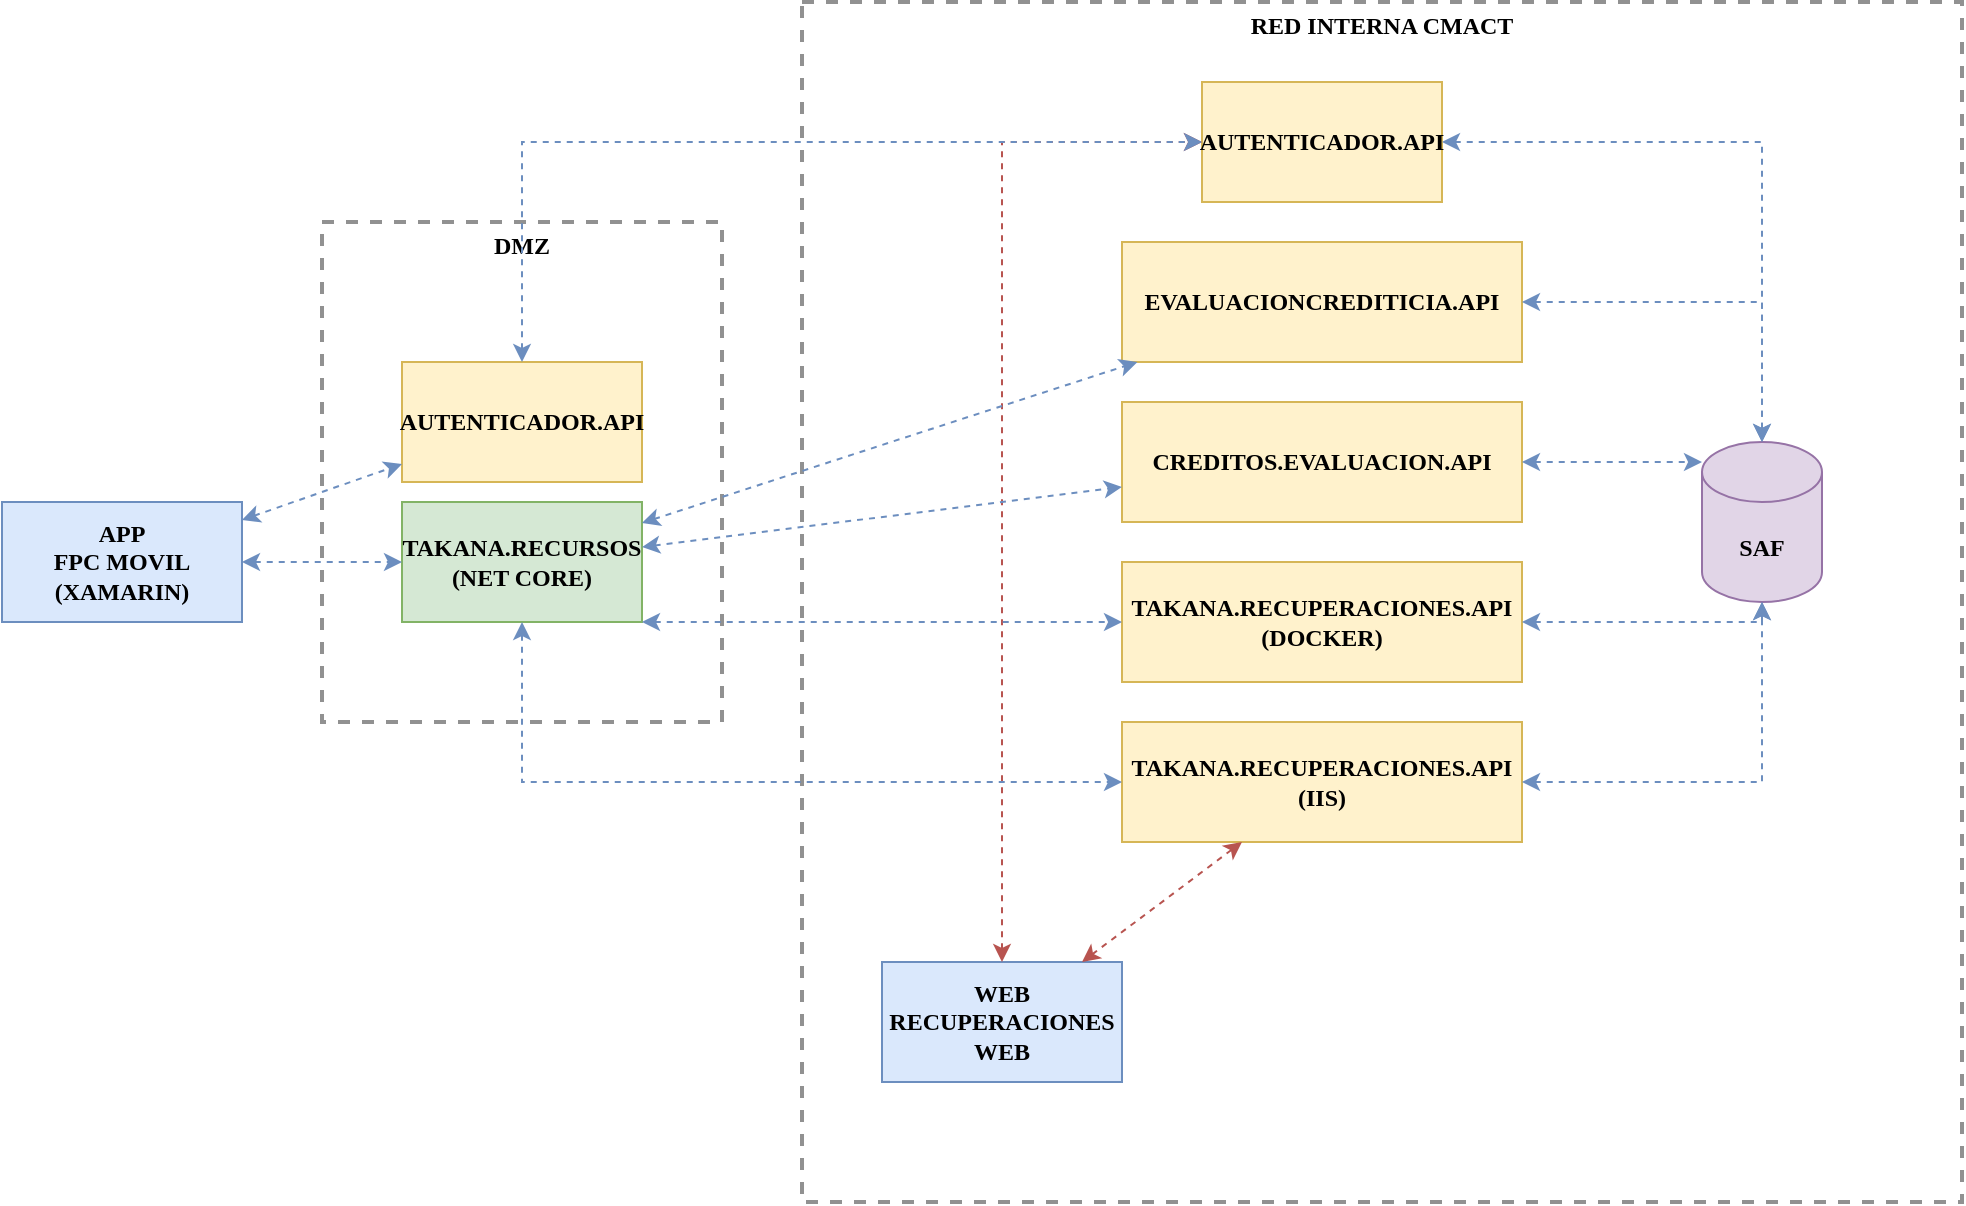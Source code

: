 <mxfile version="19.0.3" type="device" pages="2"><diagram id="JqJKgUEC5or0vGtcrrHG" name="AS-IS"><mxGraphModel dx="1422" dy="857" grid="1" gridSize="10" guides="1" tooltips="1" connect="1" arrows="1" fold="1" page="1" pageScale="1" pageWidth="1169" pageHeight="827" math="0" shadow="0"><root><mxCell id="0"/><mxCell id="1" parent="0"/><mxCell id="t2Uvdo6rMWqvV2p9OhOa-10" value="&lt;font data-font-src=&quot;https://fonts.googleapis.com/css?family=JetBrains+Mono&quot; face=&quot;JetBrains Mono&quot;&gt;RED INTERNA CMACT&lt;/font&gt;" style="fontStyle=1;verticalAlign=top;align=center;spacingTop=-2;fillColor=none;rounded=0;whiteSpace=wrap;html=1;strokeColor=#919191;strokeWidth=2;dashed=1;container=1;collapsible=0;expand=0;recursiveResize=0;fontFamily=JetBrainsMono;fontSource=https%3A%2F%2Ffonts.googleapis.com%2Fcss%3Ffamily%3DJetBrainsMono;" vertex="1" parent="1"><mxGeometry x="440" y="80" width="580" height="600" as="geometry"/></mxCell><mxCell id="t2Uvdo6rMWqvV2p9OhOa-8" value="AUTENTICADOR.API" style="rounded=0;whiteSpace=wrap;html=1;fontFamily=JetBrains Mono;fontSource=https%3A%2F%2Ffonts.googleapis.com%2Fcss%3Ffamily%3DJetBrains%2BMono;fillColor=#fff2cc;strokeColor=#d6b656;fontStyle=1" vertex="1" parent="t2Uvdo6rMWqvV2p9OhOa-10"><mxGeometry x="200" y="40" width="120" height="60" as="geometry"/></mxCell><mxCell id="t2Uvdo6rMWqvV2p9OhOa-13" value="EVALUACIONCREDITICIA.API" style="rounded=0;whiteSpace=wrap;html=1;fontFamily=JetBrains Mono;fontSource=https%3A%2F%2Ffonts.googleapis.com%2Fcss%3Ffamily%3DJetBrains%2BMono;fillColor=#fff2cc;strokeColor=#d6b656;fontStyle=1" vertex="1" parent="t2Uvdo6rMWqvV2p9OhOa-10"><mxGeometry x="160" y="120" width="200" height="60" as="geometry"/></mxCell><mxCell id="t2Uvdo6rMWqvV2p9OhOa-15" value="CREDITOS.EVALUACION.API" style="rounded=0;whiteSpace=wrap;html=1;fontFamily=JetBrains Mono;fontSource=https%3A%2F%2Ffonts.googleapis.com%2Fcss%3Ffamily%3DJetBrains%2BMono;fillColor=#fff2cc;strokeColor=#d6b656;fontStyle=1" vertex="1" parent="t2Uvdo6rMWqvV2p9OhOa-10"><mxGeometry x="160" y="200" width="200" height="60" as="geometry"/></mxCell><mxCell id="t2Uvdo6rMWqvV2p9OhOa-17" value="TAKANA.RECUPERACIONES.API&lt;br&gt;(DOCKER)" style="rounded=0;whiteSpace=wrap;html=1;fontFamily=JetBrains Mono;fontSource=https%3A%2F%2Ffonts.googleapis.com%2Fcss%3Ffamily%3DJetBrains%2BMono;fillColor=#fff2cc;strokeColor=#d6b656;fontStyle=1" vertex="1" parent="t2Uvdo6rMWqvV2p9OhOa-10"><mxGeometry x="160" y="280" width="200" height="60" as="geometry"/></mxCell><mxCell id="t2Uvdo6rMWqvV2p9OhOa-19" value="TAKANA.RECUPERACIONES.API&lt;br&gt;(IIS)" style="rounded=0;whiteSpace=wrap;html=1;fontFamily=JetBrains Mono;fontSource=https%3A%2F%2Ffonts.googleapis.com%2Fcss%3Ffamily%3DJetBrains%2BMono;fillColor=#fff2cc;strokeColor=#d6b656;fontStyle=1" vertex="1" parent="t2Uvdo6rMWqvV2p9OhOa-10"><mxGeometry x="160" y="360" width="200" height="60" as="geometry"/></mxCell><mxCell id="t2Uvdo6rMWqvV2p9OhOa-6" value="WEB&lt;br&gt;RECUPERACIONES WEB" style="rounded=0;whiteSpace=wrap;html=1;fontFamily=JetBrains Mono;fontSource=https%3A%2F%2Ffonts.googleapis.com%2Fcss%3Ffamily%3DJetBrains%2BMono;fillColor=#dae8fc;strokeColor=#6c8ebf;fontStyle=1" vertex="1" parent="t2Uvdo6rMWqvV2p9OhOa-10"><mxGeometry x="40" y="480" width="120" height="60" as="geometry"/></mxCell><mxCell id="SfU5YuYcYdWHBmhgqAwf-4" value="SAF" style="shape=cylinder3;whiteSpace=wrap;html=1;boundedLbl=1;backgroundOutline=1;size=15;fontFamily=JetBrains Mono;fontSource=https%3A%2F%2Ffonts.googleapis.com%2Fcss%3Ffamily%3DJetBrains%2BMono;fillColor=#e1d5e7;strokeColor=#9673a6;fontStyle=1" vertex="1" parent="t2Uvdo6rMWqvV2p9OhOa-10"><mxGeometry x="450" y="220" width="60" height="80" as="geometry"/></mxCell><mxCell id="SfU5YuYcYdWHBmhgqAwf-5" value="" style="endArrow=classic;html=1;rounded=0;fontFamily=JetBrains Mono;fontSource=https%3A%2F%2Ffonts.googleapis.com%2Fcss%3Ffamily%3DJetBrains%2BMono;dashed=1;startArrow=classic;startFill=1;fillColor=#dae8fc;strokeColor=#6c8ebf;" edge="1" parent="t2Uvdo6rMWqvV2p9OhOa-10" source="t2Uvdo6rMWqvV2p9OhOa-8" target="SfU5YuYcYdWHBmhgqAwf-4"><mxGeometry width="50" height="50" relative="1" as="geometry"><mxPoint x="-70" y="199" as="sourcePoint"/><mxPoint x="210" y="101" as="targetPoint"/><Array as="points"><mxPoint x="480" y="70"/></Array></mxGeometry></mxCell><mxCell id="SfU5YuYcYdWHBmhgqAwf-6" value="" style="endArrow=classic;html=1;rounded=0;fontFamily=JetBrains Mono;fontSource=https%3A%2F%2Ffonts.googleapis.com%2Fcss%3Ffamily%3DJetBrains%2BMono;dashed=1;startArrow=classic;startFill=1;fillColor=#dae8fc;strokeColor=#6c8ebf;" edge="1" parent="t2Uvdo6rMWqvV2p9OhOa-10" source="t2Uvdo6rMWqvV2p9OhOa-13" target="SfU5YuYcYdWHBmhgqAwf-4"><mxGeometry width="50" height="50" relative="1" as="geometry"><mxPoint x="330" y="106.667" as="sourcePoint"/><mxPoint x="510" y="186.667" as="targetPoint"/><Array as="points"><mxPoint x="480" y="150"/></Array></mxGeometry></mxCell><mxCell id="SfU5YuYcYdWHBmhgqAwf-7" value="" style="endArrow=classic;html=1;rounded=0;fontFamily=JetBrains Mono;fontSource=https%3A%2F%2Ffonts.googleapis.com%2Fcss%3Ffamily%3DJetBrains%2BMono;dashed=1;startArrow=classic;startFill=1;fillColor=#dae8fc;strokeColor=#6c8ebf;" edge="1" parent="t2Uvdo6rMWqvV2p9OhOa-10" source="t2Uvdo6rMWqvV2p9OhOa-15" target="SfU5YuYcYdWHBmhgqAwf-4"><mxGeometry width="50" height="50" relative="1" as="geometry"><mxPoint x="370" y="174.815" as="sourcePoint"/><mxPoint x="510" y="195.556" as="targetPoint"/><Array as="points"><mxPoint x="450" y="230"/></Array></mxGeometry></mxCell><mxCell id="SfU5YuYcYdWHBmhgqAwf-8" value="" style="endArrow=classic;html=1;rounded=0;fontFamily=JetBrains Mono;fontSource=https%3A%2F%2Ffonts.googleapis.com%2Fcss%3Ffamily%3DJetBrains%2BMono;dashed=1;startArrow=classic;startFill=1;fillColor=#dae8fc;strokeColor=#6c8ebf;" edge="1" parent="t2Uvdo6rMWqvV2p9OhOa-10" source="t2Uvdo6rMWqvV2p9OhOa-17" target="SfU5YuYcYdWHBmhgqAwf-4"><mxGeometry width="50" height="50" relative="1" as="geometry"><mxPoint x="370" y="225.185" as="sourcePoint"/><mxPoint x="510" y="204.444" as="targetPoint"/><Array as="points"><mxPoint x="480" y="310"/></Array></mxGeometry></mxCell><mxCell id="SfU5YuYcYdWHBmhgqAwf-9" value="" style="endArrow=classic;html=1;rounded=0;fontFamily=JetBrains Mono;fontSource=https%3A%2F%2Ffonts.googleapis.com%2Fcss%3Ffamily%3DJetBrains%2BMono;dashed=1;startArrow=classic;startFill=1;fillColor=#dae8fc;strokeColor=#6c8ebf;" edge="1" parent="t2Uvdo6rMWqvV2p9OhOa-10" source="t2Uvdo6rMWqvV2p9OhOa-19" target="SfU5YuYcYdWHBmhgqAwf-4"><mxGeometry width="50" height="50" relative="1" as="geometry"><mxPoint x="337.5" y="290" as="sourcePoint"/><mxPoint x="510" y="213.333" as="targetPoint"/><Array as="points"><mxPoint x="480" y="390"/></Array></mxGeometry></mxCell><mxCell id="SfU5YuYcYdWHBmhgqAwf-12" value="" style="endArrow=classic;html=1;rounded=0;fontFamily=JetBrains Mono;fontSource=https%3A%2F%2Ffonts.googleapis.com%2Fcss%3Ffamily%3DJetBrains%2BMono;dashed=1;startArrow=classic;startFill=1;fillColor=#f8cecc;strokeColor=#b85450;" edge="1" parent="t2Uvdo6rMWqvV2p9OhOa-10" source="t2Uvdo6rMWqvV2p9OhOa-6" target="t2Uvdo6rMWqvV2p9OhOa-8"><mxGeometry width="50" height="50" relative="1" as="geometry"><mxPoint x="-270" y="290" as="sourcePoint"/><mxPoint x="-190" y="290" as="targetPoint"/><Array as="points"><mxPoint x="100" y="70"/></Array></mxGeometry></mxCell><mxCell id="SfU5YuYcYdWHBmhgqAwf-13" value="" style="endArrow=classic;html=1;rounded=0;fontFamily=JetBrains Mono;fontSource=https%3A%2F%2Ffonts.googleapis.com%2Fcss%3Ffamily%3DJetBrains%2BMono;dashed=1;startArrow=classic;startFill=1;fillColor=#f8cecc;strokeColor=#b85450;" edge="1" parent="t2Uvdo6rMWqvV2p9OhOa-10" source="t2Uvdo6rMWqvV2p9OhOa-6" target="t2Uvdo6rMWqvV2p9OhOa-19"><mxGeometry width="50" height="50" relative="1" as="geometry"><mxPoint x="110" y="490" as="sourcePoint"/><mxPoint x="210" y="80" as="targetPoint"/><Array as="points"/></mxGeometry></mxCell><mxCell id="t2Uvdo6rMWqvV2p9OhOa-1" value="APP&lt;br&gt;FPC MOVIL&lt;br&gt;(XAMARIN)" style="rounded=0;whiteSpace=wrap;html=1;fontFamily=JetBrains Mono;fontSource=https%3A%2F%2Ffonts.googleapis.com%2Fcss%3Ffamily%3DJetBrains%2BMono;fillColor=#dae8fc;strokeColor=#6c8ebf;fontStyle=1" vertex="1" parent="1"><mxGeometry x="40" y="330" width="120" height="60" as="geometry"/></mxCell><mxCell id="t2Uvdo6rMWqvV2p9OhOa-3" value="&lt;font data-font-src=&quot;https://fonts.googleapis.com/css?family=JetBrains+Mono&quot; face=&quot;JetBrains Mono&quot;&gt;DMZ&lt;/font&gt;" style="fontStyle=1;verticalAlign=top;align=center;spacingTop=-2;fillColor=none;rounded=0;whiteSpace=wrap;html=1;strokeColor=#919191;strokeWidth=2;dashed=1;container=1;collapsible=0;expand=0;recursiveResize=0;fontFamily=JetBrainsMono;fontSource=https%3A%2F%2Ffonts.googleapis.com%2Fcss%3Ffamily%3DJetBrainsMono;" vertex="1" parent="1"><mxGeometry x="200" y="190" width="200" height="250" as="geometry"/></mxCell><mxCell id="t2Uvdo6rMWqvV2p9OhOa-2" value="TAKANA.RECURSOS&lt;br&gt;(NET CORE)" style="rounded=0;whiteSpace=wrap;html=1;fontFamily=JetBrains Mono;fontSource=https%3A%2F%2Ffonts.googleapis.com%2Fcss%3Ffamily%3DJetBrains%2BMono;fillColor=#d5e8d4;strokeColor=#82b366;fontStyle=1" vertex="1" parent="t2Uvdo6rMWqvV2p9OhOa-3"><mxGeometry x="40" y="140" width="120" height="60" as="geometry"/></mxCell><mxCell id="SfU5YuYcYdWHBmhgqAwf-1" value="AUTENTICADOR.API" style="rounded=0;whiteSpace=wrap;html=1;fontFamily=JetBrains Mono;fontSource=https%3A%2F%2Ffonts.googleapis.com%2Fcss%3Ffamily%3DJetBrains%2BMono;fillColor=#fff2cc;strokeColor=#d6b656;fontStyle=1" vertex="1" parent="t2Uvdo6rMWqvV2p9OhOa-3"><mxGeometry x="40" y="70" width="120" height="60" as="geometry"/></mxCell><mxCell id="t2Uvdo6rMWqvV2p9OhOa-5" value="" style="endArrow=classic;html=1;rounded=0;fontFamily=JetBrains Mono;fontSource=https%3A%2F%2Ffonts.googleapis.com%2Fcss%3Ffamily%3DJetBrains%2BMono;dashed=1;startArrow=classic;startFill=1;fillColor=#dae8fc;strokeColor=#6c8ebf;" edge="1" parent="1" source="t2Uvdo6rMWqvV2p9OhOa-1" target="t2Uvdo6rMWqvV2p9OhOa-2"><mxGeometry width="50" height="50" relative="1" as="geometry"><mxPoint x="130" y="200" as="sourcePoint"/><mxPoint x="610" y="400" as="targetPoint"/><Array as="points"/></mxGeometry></mxCell><mxCell id="t2Uvdo6rMWqvV2p9OhOa-9" value="" style="endArrow=classic;html=1;rounded=0;fontFamily=JetBrains Mono;fontSource=https%3A%2F%2Ffonts.googleapis.com%2Fcss%3Ffamily%3DJetBrains%2BMono;dashed=1;startArrow=classic;startFill=1;fillColor=#dae8fc;strokeColor=#6c8ebf;" edge="1" parent="1" source="SfU5YuYcYdWHBmhgqAwf-1" target="t2Uvdo6rMWqvV2p9OhOa-8"><mxGeometry width="50" height="50" relative="1" as="geometry"><mxPoint x="440" y="385" as="sourcePoint"/><mxPoint x="560" y="355" as="targetPoint"/><Array as="points"><mxPoint x="300" y="150"/></Array></mxGeometry></mxCell><mxCell id="t2Uvdo6rMWqvV2p9OhOa-14" value="" style="endArrow=classic;html=1;rounded=0;fontFamily=JetBrains Mono;fontSource=https%3A%2F%2Ffonts.googleapis.com%2Fcss%3Ffamily%3DJetBrains%2BMono;dashed=1;startArrow=classic;startFill=1;fillColor=#dae8fc;strokeColor=#6c8ebf;" edge="1" parent="1" source="t2Uvdo6rMWqvV2p9OhOa-2" target="t2Uvdo6rMWqvV2p9OhOa-13"><mxGeometry width="50" height="50" relative="1" as="geometry"><mxPoint x="370" y="293.333" as="sourcePoint"/><mxPoint x="610" y="186.667" as="targetPoint"/><Array as="points"/></mxGeometry></mxCell><mxCell id="t2Uvdo6rMWqvV2p9OhOa-16" value="" style="endArrow=classic;html=1;rounded=0;fontFamily=JetBrains Mono;fontSource=https%3A%2F%2Ffonts.googleapis.com%2Fcss%3Ffamily%3DJetBrains%2BMono;dashed=1;startArrow=classic;startFill=1;fillColor=#dae8fc;strokeColor=#6c8ebf;" edge="1" parent="1" source="t2Uvdo6rMWqvV2p9OhOa-2" target="t2Uvdo6rMWqvV2p9OhOa-15"><mxGeometry width="50" height="50" relative="1" as="geometry"><mxPoint x="370" y="308" as="sourcePoint"/><mxPoint x="610" y="260" as="targetPoint"/><Array as="points"/></mxGeometry></mxCell><mxCell id="t2Uvdo6rMWqvV2p9OhOa-18" value="" style="endArrow=classic;html=1;rounded=0;fontFamily=JetBrains Mono;fontSource=https%3A%2F%2Ffonts.googleapis.com%2Fcss%3Ffamily%3DJetBrains%2BMono;dashed=1;startArrow=classic;startFill=1;fillColor=#dae8fc;strokeColor=#6c8ebf;" edge="1" parent="1" source="t2Uvdo6rMWqvV2p9OhOa-2" target="t2Uvdo6rMWqvV2p9OhOa-17"><mxGeometry width="50" height="50" relative="1" as="geometry"><mxPoint x="370" y="320" as="sourcePoint"/><mxPoint x="610" y="320" as="targetPoint"/><Array as="points"><mxPoint x="360" y="390"/></Array></mxGeometry></mxCell><mxCell id="SfU5YuYcYdWHBmhgqAwf-2" value="" style="endArrow=classic;html=1;rounded=0;fontFamily=JetBrains Mono;fontSource=https%3A%2F%2Ffonts.googleapis.com%2Fcss%3Ffamily%3DJetBrains%2BMono;dashed=1;startArrow=classic;startFill=1;fillColor=#dae8fc;strokeColor=#6c8ebf;" edge="1" parent="1" source="t2Uvdo6rMWqvV2p9OhOa-1" target="SfU5YuYcYdWHBmhgqAwf-1"><mxGeometry width="50" height="50" relative="1" as="geometry"><mxPoint x="170" y="370" as="sourcePoint"/><mxPoint x="250" y="370" as="targetPoint"/><Array as="points"/></mxGeometry></mxCell><mxCell id="SfU5YuYcYdWHBmhgqAwf-3" value="" style="endArrow=classic;html=1;rounded=0;fontFamily=JetBrains Mono;fontSource=https%3A%2F%2Ffonts.googleapis.com%2Fcss%3Ffamily%3DJetBrains%2BMono;dashed=1;startArrow=classic;startFill=1;fillColor=#dae8fc;strokeColor=#6c8ebf;" edge="1" parent="1" source="t2Uvdo6rMWqvV2p9OhOa-2" target="t2Uvdo6rMWqvV2p9OhOa-19"><mxGeometry width="50" height="50" relative="1" as="geometry"><mxPoint x="370" y="374.5" as="sourcePoint"/><mxPoint x="610" y="392.5" as="targetPoint"/><Array as="points"><mxPoint x="300" y="470"/></Array></mxGeometry></mxCell></root></mxGraphModel></diagram><diagram id="J3mVykEgoWR1yseheZih" name="TO-BE"><mxGraphModel dx="1422" dy="857" grid="1" gridSize="10" guides="1" tooltips="1" connect="1" arrows="1" fold="1" page="1" pageScale="1" pageWidth="1169" pageHeight="827" math="0" shadow="0"><root><mxCell id="0"/><mxCell id="1" parent="0"/><mxCell id="i2ikUpJHE1jixzB20czU-1" value="&lt;font data-font-src=&quot;https://fonts.googleapis.com/css?family=JetBrains+Mono&quot; face=&quot;JetBrains Mono&quot;&gt;RED INTERNA CMACT&lt;/font&gt;" style="fontStyle=1;verticalAlign=top;align=center;spacingTop=-2;fillColor=none;rounded=0;whiteSpace=wrap;html=1;strokeColor=#919191;strokeWidth=2;dashed=1;container=1;collapsible=0;expand=0;recursiveResize=0;fontFamily=JetBrainsMono;fontSource=https%3A%2F%2Ffonts.googleapis.com%2Fcss%3Ffamily%3DJetBrainsMono;" vertex="1" parent="1"><mxGeometry x="440" y="80" width="640" height="600" as="geometry"/></mxCell><mxCell id="i2ikUpJHE1jixzB20czU-2" value="AUTENTICADOR.API" style="rounded=0;whiteSpace=wrap;html=1;fontFamily=JetBrains Mono;fontSource=https%3A%2F%2Ffonts.googleapis.com%2Fcss%3Ffamily%3DJetBrains%2BMono;fillColor=#fff2cc;strokeColor=#d6b656;fontStyle=1" vertex="1" parent="i2ikUpJHE1jixzB20czU-1"><mxGeometry x="400" y="40" width="120" height="60" as="geometry"/></mxCell><mxCell id="i2ikUpJHE1jixzB20czU-3" value="EVALUACIONCREDITICIA.API" style="rounded=0;whiteSpace=wrap;html=1;fontFamily=JetBrains Mono;fontSource=https%3A%2F%2Ffonts.googleapis.com%2Fcss%3Ffamily%3DJetBrains%2BMono;fillColor=#fff2cc;strokeColor=#d6b656;fontStyle=1" vertex="1" parent="i2ikUpJHE1jixzB20czU-1"><mxGeometry x="360" y="120" width="200" height="60" as="geometry"/></mxCell><mxCell id="i2ikUpJHE1jixzB20czU-4" value="CREDITOS.EVALUACION.API" style="rounded=0;whiteSpace=wrap;html=1;fontFamily=JetBrains Mono;fontSource=https%3A%2F%2Ffonts.googleapis.com%2Fcss%3Ffamily%3DJetBrains%2BMono;fillColor=#fff2cc;strokeColor=#d6b656;fontStyle=1" vertex="1" parent="i2ikUpJHE1jixzB20czU-1"><mxGeometry x="360" y="200" width="200" height="60" as="geometry"/></mxCell><mxCell id="i2ikUpJHE1jixzB20czU-5" value="TAKANA.RECUPERACIONES.API&lt;br&gt;(DOCKER) I" style="rounded=0;whiteSpace=wrap;html=1;fontFamily=JetBrains Mono;fontSource=https%3A%2F%2Ffonts.googleapis.com%2Fcss%3Ffamily%3DJetBrains%2BMono;fillColor=#fff2cc;strokeColor=#d6b656;fontStyle=1" vertex="1" parent="i2ikUpJHE1jixzB20czU-1"><mxGeometry x="360" y="280" width="200" height="60" as="geometry"/></mxCell><mxCell id="i2ikUpJHE1jixzB20czU-6" value="TAKANA.RECUPERACIONES.API&lt;br&gt;(IIS)" style="rounded=0;whiteSpace=wrap;html=1;fontFamily=JetBrains Mono;fontSource=https%3A%2F%2Ffonts.googleapis.com%2Fcss%3Ffamily%3DJetBrains%2BMono;fillColor=#fff2cc;strokeColor=#d6b656;fontStyle=1" vertex="1" parent="i2ikUpJHE1jixzB20czU-1"><mxGeometry x="360" y="520" width="200" height="60" as="geometry"/></mxCell><mxCell id="i2ikUpJHE1jixzB20czU-7" value="WEB&lt;br&gt;RECUPERACIONES WEB" style="rounded=0;whiteSpace=wrap;html=1;fontFamily=JetBrains Mono;fontSource=https%3A%2F%2Ffonts.googleapis.com%2Fcss%3Ffamily%3DJetBrains%2BMono;fillColor=#dae8fc;strokeColor=#6c8ebf;fontStyle=1" vertex="1" parent="i2ikUpJHE1jixzB20czU-1"><mxGeometry x="25" y="520" width="120" height="60" as="geometry"/></mxCell><mxCell id="i2ikUpJHE1jixzB20czU-8" value="API GATEWAY&lt;br&gt;RECUPERACIONES WEB&lt;br&gt;(NET CORE)" style="rounded=0;whiteSpace=wrap;html=1;fontFamily=JetBrains Mono;fontSource=https%3A%2F%2Ffonts.googleapis.com%2Fcss%3Ffamily%3DJetBrains%2BMono;fillColor=#d5e8d4;strokeColor=#82b366;fontStyle=1" vertex="1" parent="i2ikUpJHE1jixzB20czU-1"><mxGeometry x="180" y="520" width="120" height="60" as="geometry"/></mxCell><mxCell id="i2ikUpJHE1jixzB20czU-9" value="" style="endArrow=classic;html=1;rounded=0;fontFamily=JetBrains Mono;fontSource=https%3A%2F%2Ffonts.googleapis.com%2Fcss%3Ffamily%3DJetBrains%2BMono;dashed=1;startArrow=classic;startFill=1;fillColor=#f8cecc;strokeColor=#b85450;" edge="1" parent="i2ikUpJHE1jixzB20czU-1" source="i2ikUpJHE1jixzB20czU-7" target="i2ikUpJHE1jixzB20czU-8"><mxGeometry width="50" height="50" relative="1" as="geometry"><mxPoint x="-220" y="610" as="sourcePoint"/><mxPoint x="-220" y="470" as="targetPoint"/><Array as="points"/></mxGeometry></mxCell><mxCell id="SZP2HgOp1dMymwCMKnYy-1" value="" style="endArrow=classic;html=1;rounded=0;fontFamily=JetBrains Mono;fontSource=https%3A%2F%2Ffonts.googleapis.com%2Fcss%3Ffamily%3DJetBrains%2BMono;dashed=1;startArrow=classic;startFill=1;fillColor=#f8cecc;strokeColor=#b85450;" edge="1" parent="i2ikUpJHE1jixzB20czU-1" source="i2ikUpJHE1jixzB20czU-8" target="i2ikUpJHE1jixzB20czU-6"><mxGeometry width="50" height="50" relative="1" as="geometry"><mxPoint x="155" y="520" as="sourcePoint"/><mxPoint x="190" y="520" as="targetPoint"/><Array as="points"/></mxGeometry></mxCell><mxCell id="SZP2HgOp1dMymwCMKnYy-2" value="" style="endArrow=classic;html=1;rounded=0;fontFamily=JetBrains Mono;fontSource=https%3A%2F%2Ffonts.googleapis.com%2Fcss%3Ffamily%3DJetBrains%2BMono;dashed=1;startArrow=classic;startFill=1;fillColor=#f8cecc;strokeColor=#b85450;" edge="1" parent="i2ikUpJHE1jixzB20czU-1" source="i2ikUpJHE1jixzB20czU-8" target="i2ikUpJHE1jixzB20czU-2"><mxGeometry width="50" height="50" relative="1" as="geometry"><mxPoint x="310" y="370.909" as="sourcePoint"/><mxPoint x="370" y="381.818" as="targetPoint"/><Array as="points"><mxPoint x="240" y="70"/></Array></mxGeometry></mxCell><mxCell id="XeFXXuofJlwaYzVAINxK-1" value="TAKANA.RECUPERACIONES.API&lt;br&gt;(DOCKER) II" style="rounded=0;whiteSpace=wrap;html=1;fontFamily=JetBrains Mono;fontSource=https%3A%2F%2Ffonts.googleapis.com%2Fcss%3Ffamily%3DJetBrains%2BMono;fillColor=#fff2cc;strokeColor=#d6b656;fontStyle=1" vertex="1" parent="i2ikUpJHE1jixzB20czU-1"><mxGeometry x="360" y="360" width="200" height="60" as="geometry"/></mxCell><mxCell id="i2ikUpJHE1jixzB20czU-10" value="APP&lt;br&gt;FPC MOVIL&lt;br&gt;(XAMARIN)" style="rounded=0;whiteSpace=wrap;html=1;fontFamily=JetBrains Mono;fontSource=https%3A%2F%2Ffonts.googleapis.com%2Fcss%3Ffamily%3DJetBrains%2BMono;fillColor=#dae8fc;strokeColor=#6c8ebf;fontStyle=1" vertex="1" parent="1"><mxGeometry x="40" y="280" width="120" height="60" as="geometry"/></mxCell><mxCell id="i2ikUpJHE1jixzB20czU-11" value="&lt;font data-font-src=&quot;https://fonts.googleapis.com/css?family=JetBrains+Mono&quot; face=&quot;JetBrains Mono&quot;&gt;DMZ&lt;/font&gt;" style="fontStyle=1;verticalAlign=top;align=center;spacingTop=-2;fillColor=none;rounded=0;whiteSpace=wrap;html=1;strokeColor=#919191;strokeWidth=2;dashed=1;container=1;collapsible=0;expand=0;recursiveResize=0;fontFamily=JetBrainsMono;fontSource=https%3A%2F%2Ffonts.googleapis.com%2Fcss%3Ffamily%3DJetBrainsMono;" vertex="1" parent="1"><mxGeometry x="200" y="190" width="200" height="250" as="geometry"/></mxCell><mxCell id="i2ikUpJHE1jixzB20czU-12" value="API GATEWAY&lt;br&gt;FPC MOVIL&lt;br&gt;(NET CORE)" style="rounded=0;whiteSpace=wrap;html=1;fontFamily=JetBrains Mono;fontSource=https%3A%2F%2Ffonts.googleapis.com%2Fcss%3Ffamily%3DJetBrains%2BMono;fillColor=#d5e8d4;strokeColor=#82b366;fontStyle=1" vertex="1" parent="i2ikUpJHE1jixzB20czU-11"><mxGeometry x="40" y="90" width="120" height="60" as="geometry"/></mxCell><mxCell id="i2ikUpJHE1jixzB20czU-13" value="" style="endArrow=classic;html=1;rounded=0;fontFamily=JetBrains Mono;fontSource=https%3A%2F%2Ffonts.googleapis.com%2Fcss%3Ffamily%3DJetBrains%2BMono;dashed=1;startArrow=classic;startFill=1;fillColor=#dae8fc;strokeColor=#6c8ebf;" edge="1" parent="1" source="i2ikUpJHE1jixzB20czU-10" target="i2ikUpJHE1jixzB20czU-12"><mxGeometry width="50" height="50" relative="1" as="geometry"><mxPoint x="130" y="200" as="sourcePoint"/><mxPoint x="610" y="400" as="targetPoint"/><Array as="points"/></mxGeometry></mxCell><mxCell id="i2ikUpJHE1jixzB20czU-14" value="" style="endArrow=classic;html=1;rounded=0;fontFamily=JetBrains Mono;fontSource=https%3A%2F%2Ffonts.googleapis.com%2Fcss%3Ffamily%3DJetBrains%2BMono;dashed=1;startArrow=classic;startFill=1;fillColor=#dae8fc;strokeColor=#6c8ebf;" edge="1" parent="1" source="i2ikUpJHE1jixzB20czU-12" target="i2ikUpJHE1jixzB20czU-2"><mxGeometry width="50" height="50" relative="1" as="geometry"><mxPoint x="440" y="385" as="sourcePoint"/><mxPoint x="560" y="355" as="targetPoint"/><Array as="points"><mxPoint x="300" y="150"/></Array></mxGeometry></mxCell><mxCell id="i2ikUpJHE1jixzB20czU-15" value="" style="endArrow=classic;html=1;rounded=0;fontFamily=JetBrains Mono;fontSource=https%3A%2F%2Ffonts.googleapis.com%2Fcss%3Ffamily%3DJetBrains%2BMono;dashed=1;startArrow=classic;startFill=1;fillColor=#dae8fc;strokeColor=#6c8ebf;" edge="1" parent="1" source="i2ikUpJHE1jixzB20czU-12" target="i2ikUpJHE1jixzB20czU-3"><mxGeometry width="50" height="50" relative="1" as="geometry"><mxPoint x="370" y="293.333" as="sourcePoint"/><mxPoint x="610" y="186.667" as="targetPoint"/><Array as="points"><mxPoint x="600" y="230"/></Array></mxGeometry></mxCell><mxCell id="i2ikUpJHE1jixzB20czU-16" value="" style="endArrow=classic;html=1;rounded=0;fontFamily=JetBrains Mono;fontSource=https%3A%2F%2Ffonts.googleapis.com%2Fcss%3Ffamily%3DJetBrains%2BMono;dashed=1;startArrow=classic;startFill=1;fillColor=#dae8fc;strokeColor=#6c8ebf;" edge="1" parent="1" source="i2ikUpJHE1jixzB20czU-12" target="i2ikUpJHE1jixzB20czU-4"><mxGeometry width="50" height="50" relative="1" as="geometry"><mxPoint x="370" y="308" as="sourcePoint"/><mxPoint x="610" y="260" as="targetPoint"/><Array as="points"/></mxGeometry></mxCell><mxCell id="i2ikUpJHE1jixzB20czU-17" value="" style="endArrow=classic;html=1;rounded=0;fontFamily=JetBrains Mono;fontSource=https%3A%2F%2Ffonts.googleapis.com%2Fcss%3Ffamily%3DJetBrains%2BMono;dashed=1;startArrow=classic;startFill=1;fillColor=#dae8fc;strokeColor=#6c8ebf;" edge="1" parent="1" source="i2ikUpJHE1jixzB20czU-12" target="i2ikUpJHE1jixzB20czU-5"><mxGeometry width="50" height="50" relative="1" as="geometry"><mxPoint x="370" y="320" as="sourcePoint"/><mxPoint x="610" y="320" as="targetPoint"/><Array as="points"><mxPoint x="600" y="390"/></Array></mxGeometry></mxCell><mxCell id="XeFXXuofJlwaYzVAINxK-2" value="" style="endArrow=classic;html=1;rounded=0;fontFamily=JetBrains Mono;fontSource=https%3A%2F%2Ffonts.googleapis.com%2Fcss%3Ffamily%3DJetBrains%2BMono;dashed=1;startArrow=classic;startFill=1;fillColor=#dae8fc;strokeColor=#6c8ebf;" edge="1" parent="1" source="i2ikUpJHE1jixzB20czU-12" target="XeFXXuofJlwaYzVAINxK-1"><mxGeometry width="50" height="50" relative="1" as="geometry"><mxPoint x="370" y="336" as="sourcePoint"/><mxPoint x="810" y="400" as="targetPoint"/><Array as="points"/></mxGeometry></mxCell></root></mxGraphModel></diagram></mxfile>